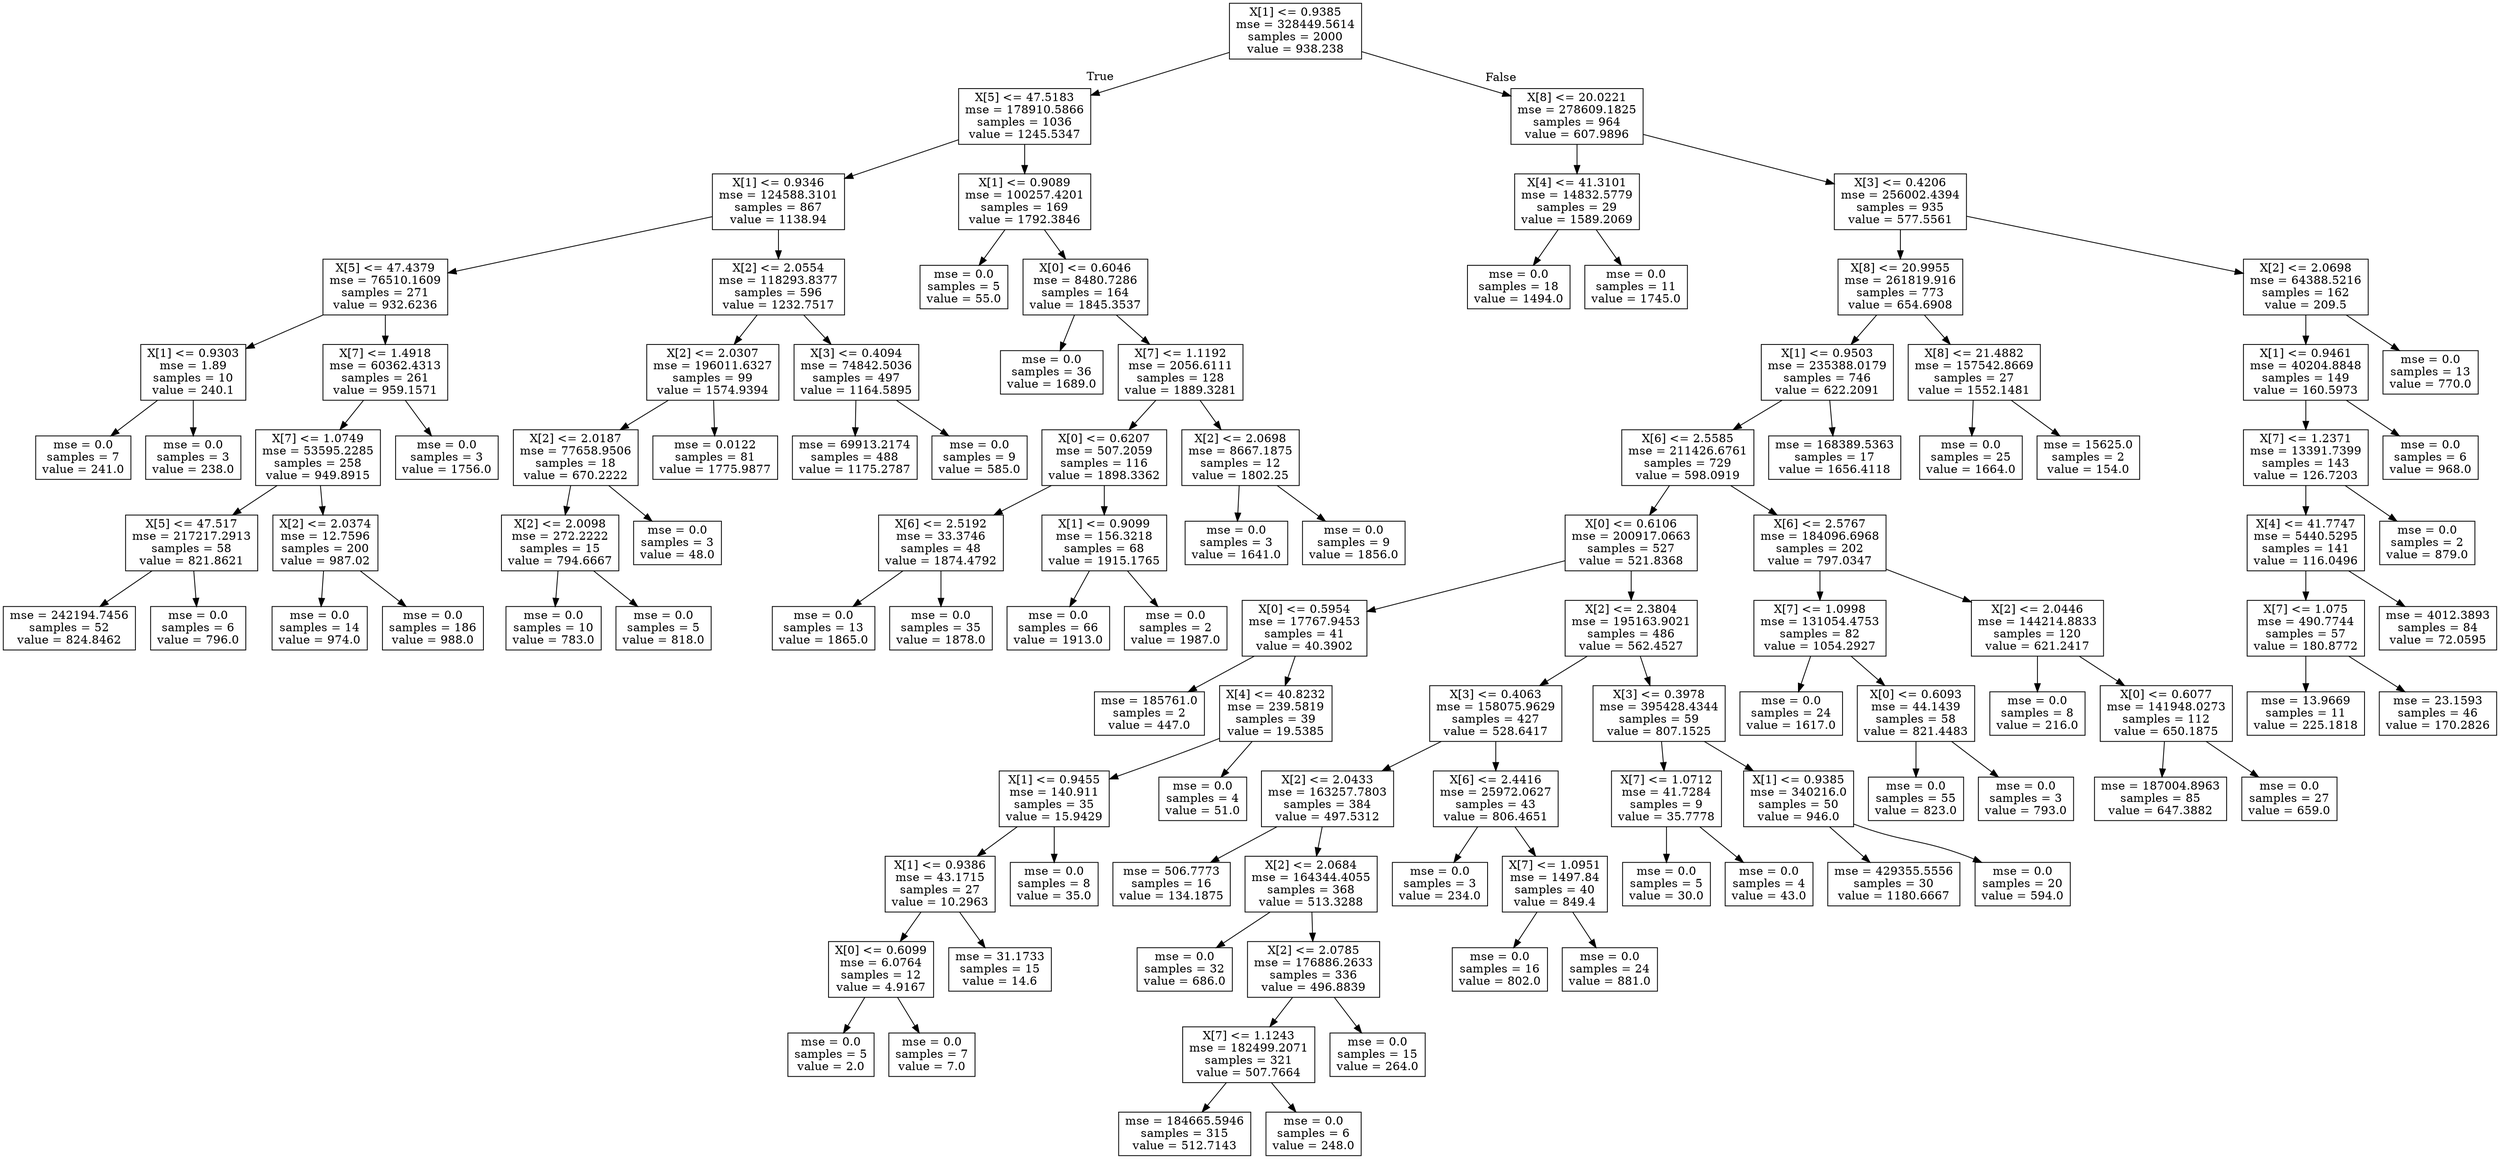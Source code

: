 digraph Tree {
node [shape=box] ;
0 [label="X[1] <= 0.9385\nmse = 328449.5614\nsamples = 2000\nvalue = 938.238"] ;
1 [label="X[5] <= 47.5183\nmse = 178910.5866\nsamples = 1036\nvalue = 1245.5347"] ;
0 -> 1 [labeldistance=2.5, labelangle=45, headlabel="True"] ;
2 [label="X[1] <= 0.9346\nmse = 124588.3101\nsamples = 867\nvalue = 1138.94"] ;
1 -> 2 ;
3 [label="X[5] <= 47.4379\nmse = 76510.1609\nsamples = 271\nvalue = 932.6236"] ;
2 -> 3 ;
4 [label="X[1] <= 0.9303\nmse = 1.89\nsamples = 10\nvalue = 240.1"] ;
3 -> 4 ;
5 [label="mse = 0.0\nsamples = 7\nvalue = 241.0"] ;
4 -> 5 ;
6 [label="mse = 0.0\nsamples = 3\nvalue = 238.0"] ;
4 -> 6 ;
7 [label="X[7] <= 1.4918\nmse = 60362.4313\nsamples = 261\nvalue = 959.1571"] ;
3 -> 7 ;
8 [label="X[7] <= 1.0749\nmse = 53595.2285\nsamples = 258\nvalue = 949.8915"] ;
7 -> 8 ;
9 [label="X[5] <= 47.517\nmse = 217217.2913\nsamples = 58\nvalue = 821.8621"] ;
8 -> 9 ;
10 [label="mse = 242194.7456\nsamples = 52\nvalue = 824.8462"] ;
9 -> 10 ;
11 [label="mse = 0.0\nsamples = 6\nvalue = 796.0"] ;
9 -> 11 ;
12 [label="X[2] <= 2.0374\nmse = 12.7596\nsamples = 200\nvalue = 987.02"] ;
8 -> 12 ;
13 [label="mse = 0.0\nsamples = 14\nvalue = 974.0"] ;
12 -> 13 ;
14 [label="mse = 0.0\nsamples = 186\nvalue = 988.0"] ;
12 -> 14 ;
15 [label="mse = 0.0\nsamples = 3\nvalue = 1756.0"] ;
7 -> 15 ;
16 [label="X[2] <= 2.0554\nmse = 118293.8377\nsamples = 596\nvalue = 1232.7517"] ;
2 -> 16 ;
17 [label="X[2] <= 2.0307\nmse = 196011.6327\nsamples = 99\nvalue = 1574.9394"] ;
16 -> 17 ;
18 [label="X[2] <= 2.0187\nmse = 77658.9506\nsamples = 18\nvalue = 670.2222"] ;
17 -> 18 ;
19 [label="X[2] <= 2.0098\nmse = 272.2222\nsamples = 15\nvalue = 794.6667"] ;
18 -> 19 ;
20 [label="mse = 0.0\nsamples = 10\nvalue = 783.0"] ;
19 -> 20 ;
21 [label="mse = 0.0\nsamples = 5\nvalue = 818.0"] ;
19 -> 21 ;
22 [label="mse = 0.0\nsamples = 3\nvalue = 48.0"] ;
18 -> 22 ;
23 [label="mse = 0.0122\nsamples = 81\nvalue = 1775.9877"] ;
17 -> 23 ;
24 [label="X[3] <= 0.4094\nmse = 74842.5036\nsamples = 497\nvalue = 1164.5895"] ;
16 -> 24 ;
25 [label="mse = 69913.2174\nsamples = 488\nvalue = 1175.2787"] ;
24 -> 25 ;
26 [label="mse = 0.0\nsamples = 9\nvalue = 585.0"] ;
24 -> 26 ;
27 [label="X[1] <= 0.9089\nmse = 100257.4201\nsamples = 169\nvalue = 1792.3846"] ;
1 -> 27 ;
28 [label="mse = 0.0\nsamples = 5\nvalue = 55.0"] ;
27 -> 28 ;
29 [label="X[0] <= 0.6046\nmse = 8480.7286\nsamples = 164\nvalue = 1845.3537"] ;
27 -> 29 ;
30 [label="mse = 0.0\nsamples = 36\nvalue = 1689.0"] ;
29 -> 30 ;
31 [label="X[7] <= 1.1192\nmse = 2056.6111\nsamples = 128\nvalue = 1889.3281"] ;
29 -> 31 ;
32 [label="X[0] <= 0.6207\nmse = 507.2059\nsamples = 116\nvalue = 1898.3362"] ;
31 -> 32 ;
33 [label="X[6] <= 2.5192\nmse = 33.3746\nsamples = 48\nvalue = 1874.4792"] ;
32 -> 33 ;
34 [label="mse = 0.0\nsamples = 13\nvalue = 1865.0"] ;
33 -> 34 ;
35 [label="mse = 0.0\nsamples = 35\nvalue = 1878.0"] ;
33 -> 35 ;
36 [label="X[1] <= 0.9099\nmse = 156.3218\nsamples = 68\nvalue = 1915.1765"] ;
32 -> 36 ;
37 [label="mse = 0.0\nsamples = 66\nvalue = 1913.0"] ;
36 -> 37 ;
38 [label="mse = 0.0\nsamples = 2\nvalue = 1987.0"] ;
36 -> 38 ;
39 [label="X[2] <= 2.0698\nmse = 8667.1875\nsamples = 12\nvalue = 1802.25"] ;
31 -> 39 ;
40 [label="mse = 0.0\nsamples = 3\nvalue = 1641.0"] ;
39 -> 40 ;
41 [label="mse = 0.0\nsamples = 9\nvalue = 1856.0"] ;
39 -> 41 ;
42 [label="X[8] <= 20.0221\nmse = 278609.1825\nsamples = 964\nvalue = 607.9896"] ;
0 -> 42 [labeldistance=2.5, labelangle=-45, headlabel="False"] ;
43 [label="X[4] <= 41.3101\nmse = 14832.5779\nsamples = 29\nvalue = 1589.2069"] ;
42 -> 43 ;
44 [label="mse = 0.0\nsamples = 18\nvalue = 1494.0"] ;
43 -> 44 ;
45 [label="mse = 0.0\nsamples = 11\nvalue = 1745.0"] ;
43 -> 45 ;
46 [label="X[3] <= 0.4206\nmse = 256002.4394\nsamples = 935\nvalue = 577.5561"] ;
42 -> 46 ;
47 [label="X[8] <= 20.9955\nmse = 261819.916\nsamples = 773\nvalue = 654.6908"] ;
46 -> 47 ;
48 [label="X[1] <= 0.9503\nmse = 235388.0179\nsamples = 746\nvalue = 622.2091"] ;
47 -> 48 ;
49 [label="X[6] <= 2.5585\nmse = 211426.6761\nsamples = 729\nvalue = 598.0919"] ;
48 -> 49 ;
50 [label="X[0] <= 0.6106\nmse = 200917.0663\nsamples = 527\nvalue = 521.8368"] ;
49 -> 50 ;
51 [label="X[0] <= 0.5954\nmse = 17767.9453\nsamples = 41\nvalue = 40.3902"] ;
50 -> 51 ;
52 [label="mse = 185761.0\nsamples = 2\nvalue = 447.0"] ;
51 -> 52 ;
53 [label="X[4] <= 40.8232\nmse = 239.5819\nsamples = 39\nvalue = 19.5385"] ;
51 -> 53 ;
54 [label="X[1] <= 0.9455\nmse = 140.911\nsamples = 35\nvalue = 15.9429"] ;
53 -> 54 ;
55 [label="X[1] <= 0.9386\nmse = 43.1715\nsamples = 27\nvalue = 10.2963"] ;
54 -> 55 ;
56 [label="X[0] <= 0.6099\nmse = 6.0764\nsamples = 12\nvalue = 4.9167"] ;
55 -> 56 ;
57 [label="mse = 0.0\nsamples = 5\nvalue = 2.0"] ;
56 -> 57 ;
58 [label="mse = 0.0\nsamples = 7\nvalue = 7.0"] ;
56 -> 58 ;
59 [label="mse = 31.1733\nsamples = 15\nvalue = 14.6"] ;
55 -> 59 ;
60 [label="mse = 0.0\nsamples = 8\nvalue = 35.0"] ;
54 -> 60 ;
61 [label="mse = 0.0\nsamples = 4\nvalue = 51.0"] ;
53 -> 61 ;
62 [label="X[2] <= 2.3804\nmse = 195163.9021\nsamples = 486\nvalue = 562.4527"] ;
50 -> 62 ;
63 [label="X[3] <= 0.4063\nmse = 158075.9629\nsamples = 427\nvalue = 528.6417"] ;
62 -> 63 ;
64 [label="X[2] <= 2.0433\nmse = 163257.7803\nsamples = 384\nvalue = 497.5312"] ;
63 -> 64 ;
65 [label="mse = 506.7773\nsamples = 16\nvalue = 134.1875"] ;
64 -> 65 ;
66 [label="X[2] <= 2.0684\nmse = 164344.4055\nsamples = 368\nvalue = 513.3288"] ;
64 -> 66 ;
67 [label="mse = 0.0\nsamples = 32\nvalue = 686.0"] ;
66 -> 67 ;
68 [label="X[2] <= 2.0785\nmse = 176886.2633\nsamples = 336\nvalue = 496.8839"] ;
66 -> 68 ;
69 [label="X[7] <= 1.1243\nmse = 182499.2071\nsamples = 321\nvalue = 507.7664"] ;
68 -> 69 ;
70 [label="mse = 184665.5946\nsamples = 315\nvalue = 512.7143"] ;
69 -> 70 ;
71 [label="mse = 0.0\nsamples = 6\nvalue = 248.0"] ;
69 -> 71 ;
72 [label="mse = 0.0\nsamples = 15\nvalue = 264.0"] ;
68 -> 72 ;
73 [label="X[6] <= 2.4416\nmse = 25972.0627\nsamples = 43\nvalue = 806.4651"] ;
63 -> 73 ;
74 [label="mse = 0.0\nsamples = 3\nvalue = 234.0"] ;
73 -> 74 ;
75 [label="X[7] <= 1.0951\nmse = 1497.84\nsamples = 40\nvalue = 849.4"] ;
73 -> 75 ;
76 [label="mse = 0.0\nsamples = 16\nvalue = 802.0"] ;
75 -> 76 ;
77 [label="mse = 0.0\nsamples = 24\nvalue = 881.0"] ;
75 -> 77 ;
78 [label="X[3] <= 0.3978\nmse = 395428.4344\nsamples = 59\nvalue = 807.1525"] ;
62 -> 78 ;
79 [label="X[7] <= 1.0712\nmse = 41.7284\nsamples = 9\nvalue = 35.7778"] ;
78 -> 79 ;
80 [label="mse = 0.0\nsamples = 5\nvalue = 30.0"] ;
79 -> 80 ;
81 [label="mse = 0.0\nsamples = 4\nvalue = 43.0"] ;
79 -> 81 ;
82 [label="X[1] <= 0.9385\nmse = 340216.0\nsamples = 50\nvalue = 946.0"] ;
78 -> 82 ;
83 [label="mse = 429355.5556\nsamples = 30\nvalue = 1180.6667"] ;
82 -> 83 ;
84 [label="mse = 0.0\nsamples = 20\nvalue = 594.0"] ;
82 -> 84 ;
85 [label="X[6] <= 2.5767\nmse = 184096.6968\nsamples = 202\nvalue = 797.0347"] ;
49 -> 85 ;
86 [label="X[7] <= 1.0998\nmse = 131054.4753\nsamples = 82\nvalue = 1054.2927"] ;
85 -> 86 ;
87 [label="mse = 0.0\nsamples = 24\nvalue = 1617.0"] ;
86 -> 87 ;
88 [label="X[0] <= 0.6093\nmse = 44.1439\nsamples = 58\nvalue = 821.4483"] ;
86 -> 88 ;
89 [label="mse = 0.0\nsamples = 55\nvalue = 823.0"] ;
88 -> 89 ;
90 [label="mse = 0.0\nsamples = 3\nvalue = 793.0"] ;
88 -> 90 ;
91 [label="X[2] <= 2.0446\nmse = 144214.8833\nsamples = 120\nvalue = 621.2417"] ;
85 -> 91 ;
92 [label="mse = 0.0\nsamples = 8\nvalue = 216.0"] ;
91 -> 92 ;
93 [label="X[0] <= 0.6077\nmse = 141948.0273\nsamples = 112\nvalue = 650.1875"] ;
91 -> 93 ;
94 [label="mse = 187004.8963\nsamples = 85\nvalue = 647.3882"] ;
93 -> 94 ;
95 [label="mse = 0.0\nsamples = 27\nvalue = 659.0"] ;
93 -> 95 ;
96 [label="mse = 168389.5363\nsamples = 17\nvalue = 1656.4118"] ;
48 -> 96 ;
97 [label="X[8] <= 21.4882\nmse = 157542.8669\nsamples = 27\nvalue = 1552.1481"] ;
47 -> 97 ;
98 [label="mse = 0.0\nsamples = 25\nvalue = 1664.0"] ;
97 -> 98 ;
99 [label="mse = 15625.0\nsamples = 2\nvalue = 154.0"] ;
97 -> 99 ;
100 [label="X[2] <= 2.0698\nmse = 64388.5216\nsamples = 162\nvalue = 209.5"] ;
46 -> 100 ;
101 [label="X[1] <= 0.9461\nmse = 40204.8848\nsamples = 149\nvalue = 160.5973"] ;
100 -> 101 ;
102 [label="X[7] <= 1.2371\nmse = 13391.7399\nsamples = 143\nvalue = 126.7203"] ;
101 -> 102 ;
103 [label="X[4] <= 41.7747\nmse = 5440.5295\nsamples = 141\nvalue = 116.0496"] ;
102 -> 103 ;
104 [label="X[7] <= 1.075\nmse = 490.7744\nsamples = 57\nvalue = 180.8772"] ;
103 -> 104 ;
105 [label="mse = 13.9669\nsamples = 11\nvalue = 225.1818"] ;
104 -> 105 ;
106 [label="mse = 23.1593\nsamples = 46\nvalue = 170.2826"] ;
104 -> 106 ;
107 [label="mse = 4012.3893\nsamples = 84\nvalue = 72.0595"] ;
103 -> 107 ;
108 [label="mse = 0.0\nsamples = 2\nvalue = 879.0"] ;
102 -> 108 ;
109 [label="mse = 0.0\nsamples = 6\nvalue = 968.0"] ;
101 -> 109 ;
110 [label="mse = 0.0\nsamples = 13\nvalue = 770.0"] ;
100 -> 110 ;
}